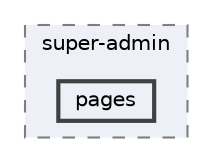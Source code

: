 digraph "resources/views/backend/super-admin/pages"
{
 // LATEX_PDF_SIZE
  bgcolor="transparent";
  edge [fontname=Helvetica,fontsize=10,labelfontname=Helvetica,labelfontsize=10];
  node [fontname=Helvetica,fontsize=10,shape=box,height=0.2,width=0.4];
  compound=true
  subgraph clusterdir_5ed27aaffd68c879960ffdb4f2525a8a {
    graph [ bgcolor="#edf0f7", pencolor="grey50", label="super-admin", fontname=Helvetica,fontsize=10 style="filled,dashed", URL="dir_5ed27aaffd68c879960ffdb4f2525a8a.html",tooltip=""]
  dir_a60b61945a25534b1228572df4a7e3c6 [label="pages", fillcolor="#edf0f7", color="grey25", style="filled,bold", URL="dir_a60b61945a25534b1228572df4a7e3c6.html",tooltip=""];
  }
}
